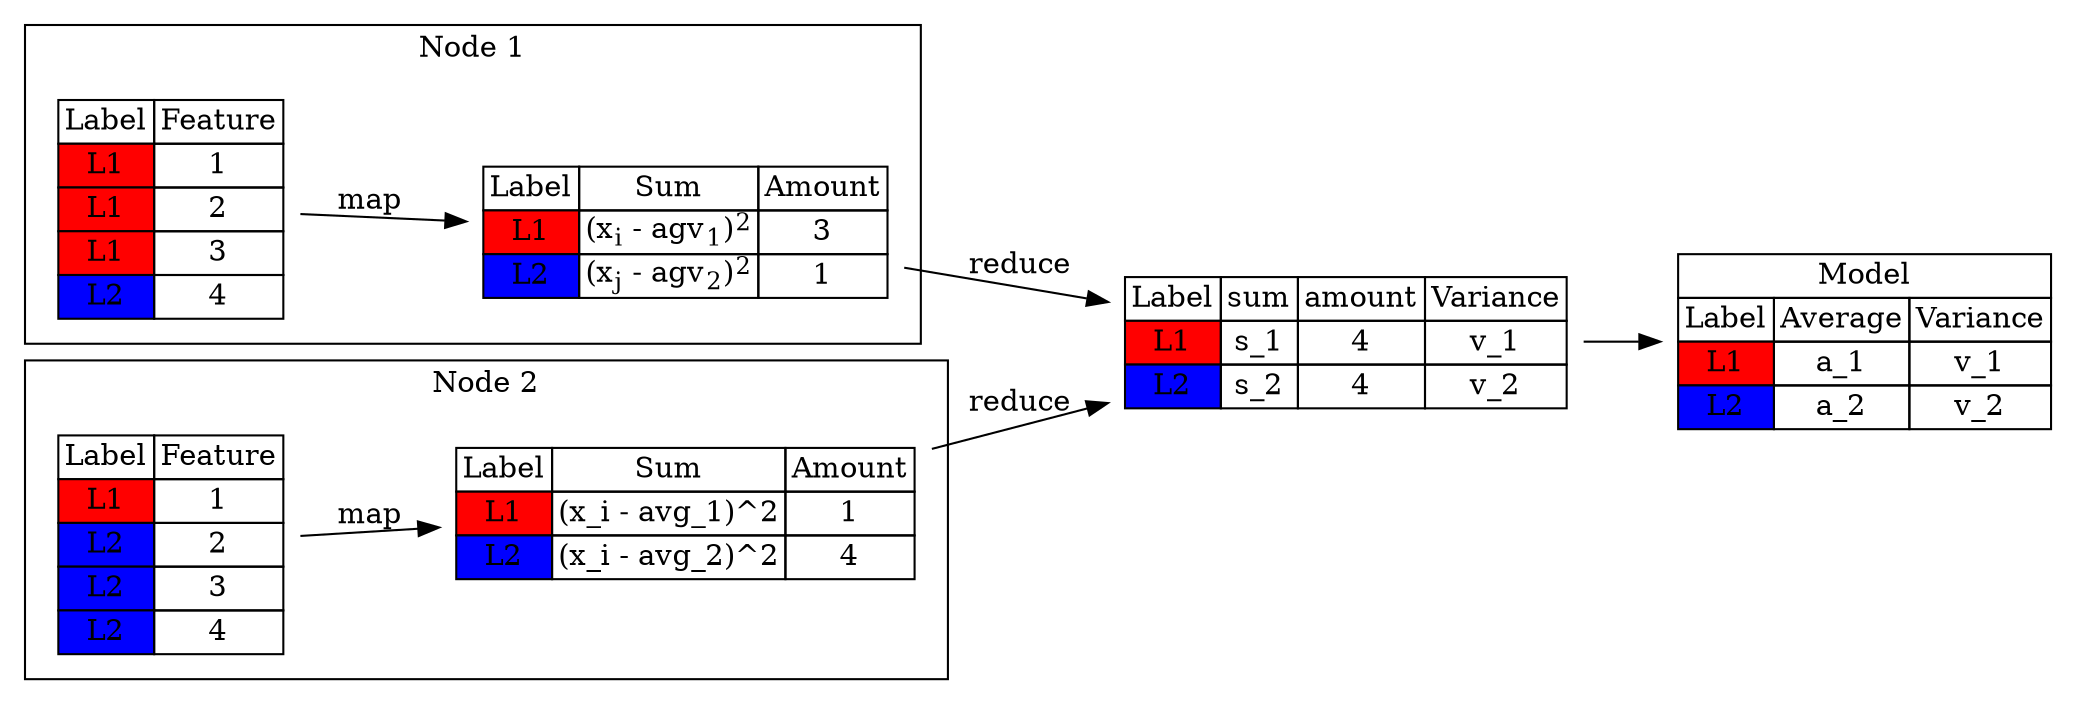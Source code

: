 digraph G {
rankdir=LR;

subgraph cluster_1 {
  label="Node 1"
  node1 -> temp1 [label="map"]
}

subgraph cluster_2 {
  label="Node 2"
  node2 -> temp2 [label="map"]
}

temp1 -> trainer [label="reduce"]
temp2 -> trainer [label="reduce"]
trainer -> model

node1 [shape=plaintext label=<
<TABLE BORDER="0" CELLBORDER="1" CELLSPACING="0">
  <TR><TD>Label</TD><TD>Feature</TD></TR>
  <TR><TD BGCOLOR="red">L1</TD><TD>1</TD></TR>
  <TR><TD BGCOLOR="red">L1</TD><TD>2</TD></TR>
  <TR><TD BGCOLOR="red">L1</TD><TD>3</TD></TR>
  <TR><TD BGCOLOR="blue">L2</TD><TD>4</TD></TR>
</TABLE>>];


node2 [shape=plaintext label=<
<TABLE BORDER="0" CELLBORDER="1" CELLSPACING="0">
  <TR><TD>Label</TD><TD>Feature</TD></TR>
  <TR><TD BGCOLOR="red">L1</TD><TD>1</TD></TR>
  <TR><TD BGCOLOR="blue">L2</TD><TD>2</TD></TR>
  <TR><TD BGCOLOR="blue">L2</TD><TD>3</TD></TR>
  <TR><TD BGCOLOR="blue">L2</TD><TD>4</TD></TR>
</TABLE>>];

temp1 [shape=plaintext label=<
<TABLE BORDER="0" CELLBORDER="1" CELLSPACING="0">
  <TR><TD>Label</TD><TD>Sum</TD><TD>Amount</TD></TR>
  <TR><TD BGCOLOR="red" >L1</TD><TD>(x<sub>i</sub> - agv<sub>1</sub>)<sup>2</sup></TD><TD>3</TD></TR>
  <TR><TD BGCOLOR="blue">L2</TD><TD>(x<sub>j</sub> - agv<sub>2</sub>)<sup>2</sup></TD><TD>1</TD></TR>
</TABLE>>];


temp2 [shape=plaintext label=<
<TABLE BORDER="0" CELLBORDER="1" CELLSPACING="0">
  <TR><TD>Label</TD><TD>Sum</TD><TD>Amount</TD></TR>
  <TR><TD BGCOLOR="red">L1</TD><TD>(x_i - avg_1)^2</TD><TD>1</TD></TR>
  <TR><TD BGCOLOR="blue">L2</TD><TD>(x_i - avg_2)^2</TD><TD>4</TD></TR>
</TABLE>>];

trainer [shape=plaintext label=<
<TABLE BORDER="0" CELLBORDER="1" CELLSPACING="0">
  <TR><TD>Label</TD><TD>sum</TD><TD>amount</TD><TD>Variance</TD></TR>
  <TR><TD BGCOLOR="red">L1</TD><TD>s_1</TD><TD>4</TD><TD>v_1</TD></TR>
  <TR><TD BGCOLOR="blue">L2</TD><TD>s_2</TD><TD>4</TD><TD>v_2</TD></TR>
</TABLE>>];

model [shape=plaintext label=<
<TABLE BORDER="0" CELLBORDER="1" CELLSPACING="0">
  <TR><TD colspan="3">Model</TD></TR>
  <TR><TD>Label</TD><TD>Average</TD><TD>Variance</TD></TR>
  <TR><TD BGCOLOR="red">L1</TD><TD>a_1</TD><TD>v_1</TD></TR>
  <TR><TD BGCOLOR="blue">L2</TD><TD>a_2</TD><TD>v_2</TD></TR>
</TABLE>>];

}
